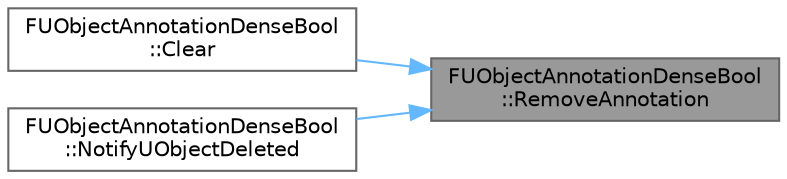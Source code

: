 digraph "FUObjectAnnotationDenseBool::RemoveAnnotation"
{
 // INTERACTIVE_SVG=YES
 // LATEX_PDF_SIZE
  bgcolor="transparent";
  edge [fontname=Helvetica,fontsize=10,labelfontname=Helvetica,labelfontsize=10];
  node [fontname=Helvetica,fontsize=10,shape=box,height=0.2,width=0.4];
  rankdir="RL";
  Node1 [id="Node000001",label="FUObjectAnnotationDenseBool\l::RemoveAnnotation",height=0.2,width=0.4,color="gray40", fillcolor="grey60", style="filled", fontcolor="black",tooltip="Removes an annotation from the annotation list."];
  Node1 -> Node2 [id="edge1_Node000001_Node000002",dir="back",color="steelblue1",style="solid",tooltip=" "];
  Node2 [id="Node000002",label="FUObjectAnnotationDenseBool\l::Clear",height=0.2,width=0.4,color="grey40", fillcolor="white", style="filled",URL="$d3/d08/classFUObjectAnnotationDenseBool.html#a077172b0018309083350ba50258d6974",tooltip="Removes an annotation from the annotation list."];
  Node1 -> Node3 [id="edge2_Node000001_Node000003",dir="back",color="steelblue1",style="solid",tooltip=" "];
  Node3 [id="Node000003",label="FUObjectAnnotationDenseBool\l::NotifyUObjectDeleted",height=0.2,width=0.4,color="grey40", fillcolor="white", style="filled",URL="$d3/d08/classFUObjectAnnotationDenseBool.html#a6ac6e1ea94ef91ce18c46bd9fe2ff08b",tooltip="Interface for FUObjectAllocator::FUObjectDeleteListener."];
}
